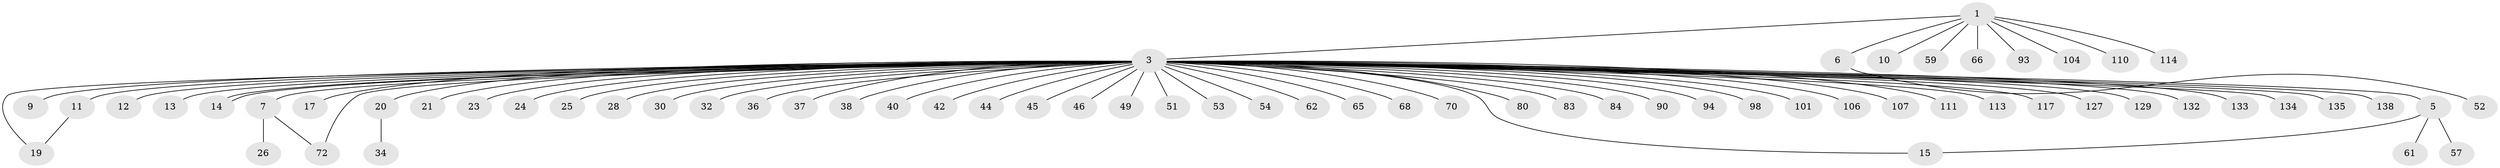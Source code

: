 // original degree distribution, {8: 0.007194244604316547, 3: 0.07913669064748201, 55: 0.007194244604316547, 5: 0.014388489208633094, 6: 0.014388489208633094, 2: 0.17266187050359713, 7: 0.007194244604316547, 4: 0.04316546762589928, 1: 0.6546762589928058}
// Generated by graph-tools (version 1.1) at 2025/14/03/09/25 04:14:38]
// undirected, 69 vertices, 72 edges
graph export_dot {
graph [start="1"]
  node [color=gray90,style=filled];
  1 [super="+2"];
  3 [super="+4"];
  5 [super="+29"];
  6 [super="+41"];
  7 [super="+120+82+8"];
  9 [super="+121"];
  10 [super="+18"];
  11 [super="+63+78+69+47+27+16"];
  12 [super="+100"];
  13 [super="+124"];
  14 [super="+48+58"];
  15 [super="+39"];
  17 [super="+81+89+35"];
  19 [super="+76+99+33"];
  20 [super="+118"];
  21 [super="+31"];
  23;
  24 [super="+64+102"];
  25;
  26;
  28 [super="+130"];
  30;
  32;
  34 [super="+97+79+91"];
  36;
  37;
  38;
  40 [super="+125"];
  42;
  44;
  45 [super="+55+87"];
  46;
  49;
  51;
  52 [super="+71"];
  53;
  54 [super="+139"];
  57 [super="+86"];
  59 [super="+112+109"];
  61 [super="+116"];
  62;
  65;
  66;
  68;
  70;
  72 [super="+74"];
  80;
  83;
  84 [super="+115"];
  90 [super="+128+105"];
  93;
  94;
  98;
  101;
  104;
  106;
  107;
  110;
  111;
  113 [super="+122"];
  114;
  117;
  127;
  129;
  132;
  133;
  134;
  135;
  138;
  1 -- 3;
  1 -- 6;
  1 -- 10;
  1 -- 93;
  1 -- 104;
  1 -- 110;
  1 -- 114;
  1 -- 66;
  1 -- 59;
  3 -- 5;
  3 -- 7;
  3 -- 9;
  3 -- 11;
  3 -- 12;
  3 -- 13;
  3 -- 14;
  3 -- 14;
  3 -- 17 [weight=2];
  3 -- 20;
  3 -- 21;
  3 -- 23;
  3 -- 24;
  3 -- 25;
  3 -- 28;
  3 -- 30;
  3 -- 32;
  3 -- 36;
  3 -- 37;
  3 -- 38;
  3 -- 40;
  3 -- 42;
  3 -- 44;
  3 -- 45 [weight=2];
  3 -- 46;
  3 -- 49;
  3 -- 51;
  3 -- 54;
  3 -- 62;
  3 -- 65;
  3 -- 68;
  3 -- 70;
  3 -- 72;
  3 -- 80;
  3 -- 83;
  3 -- 84;
  3 -- 90;
  3 -- 94;
  3 -- 98;
  3 -- 101;
  3 -- 106;
  3 -- 107;
  3 -- 113;
  3 -- 117;
  3 -- 127;
  3 -- 129;
  3 -- 132;
  3 -- 133;
  3 -- 134;
  3 -- 135;
  3 -- 138;
  3 -- 53;
  3 -- 15;
  3 -- 111;
  3 -- 19;
  5 -- 15;
  5 -- 57;
  5 -- 61;
  6 -- 52;
  7 -- 26;
  7 -- 72;
  11 -- 19;
  20 -- 34;
}
